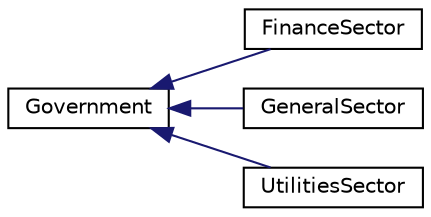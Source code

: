 digraph "Graphical Class Hierarchy"
{
 // LATEX_PDF_SIZE
  edge [fontname="Helvetica",fontsize="10",labelfontname="Helvetica",labelfontsize="10"];
  node [fontname="Helvetica",fontsize="10",shape=record];
  rankdir="LR";
  Node0 [label="Government",height=0.2,width=0.4,color="black", fillcolor="white", style="filled",URL="$classGovernment.html",tooltip="Base class for government sectors implementing Observer pattern for citizen notifications."];
  Node0 -> Node1 [dir="back",color="midnightblue",fontsize="10",style="solid",fontname="Helvetica"];
  Node1 [label="FinanceSector",height=0.2,width=0.4,color="black", fillcolor="white", style="filled",URL="$classFinanceSector.html",tooltip="Handles finance-related aspects of government operations."];
  Node0 -> Node2 [dir="back",color="midnightblue",fontsize="10",style="solid",fontname="Helvetica"];
  Node2 [label="GeneralSector",height=0.2,width=0.4,color="black", fillcolor="white", style="filled",URL="$classGeneralSector.html",tooltip="Handles general aspects of government operations."];
  Node0 -> Node3 [dir="back",color="midnightblue",fontsize="10",style="solid",fontname="Helvetica"];
  Node3 [label="UtilitiesSector",height=0.2,width=0.4,color="black", fillcolor="white", style="filled",URL="$classUtilitiesSector.html",tooltip="Handles utility-related aspects of government operations."];
}
